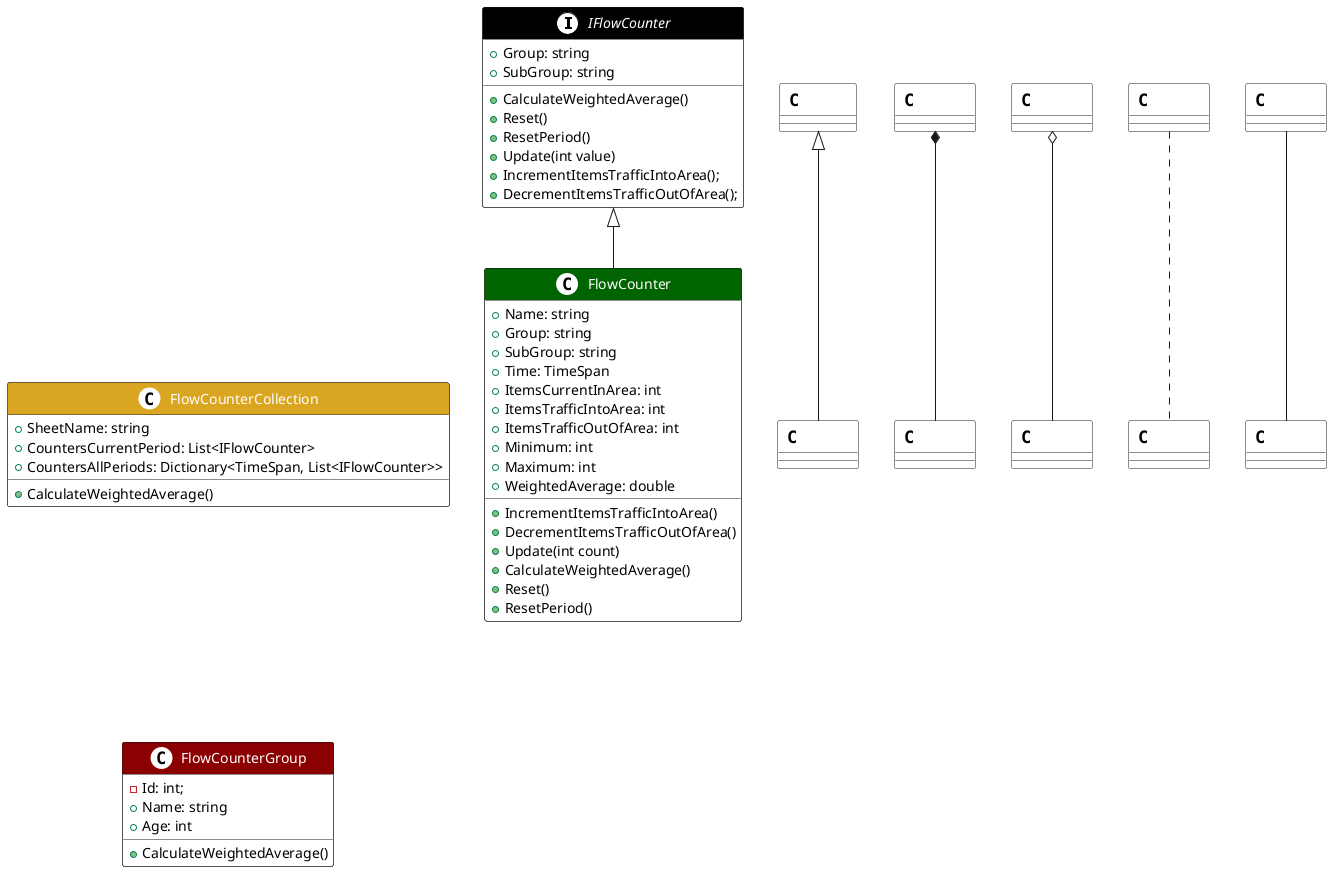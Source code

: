 @startuml
'==============================================================================
'Create classes and interfaces
'==============================================================================

Interface IFlowCounter #header:black
{
	+ Group: string
	+ SubGroup: string
	+ CalculateWeightedAverage()
	+ Reset()
	+ ResetPeriod()
	+ Update(int value)
	+ IncrementItemsTrafficIntoArea();
	+ DecrementItemsTrafficOutOfArea();
}

Class FlowCounterCollection #header:goldenrod
{
	+ SheetName: string
	+ CountersCurrentPeriod: List<IFlowCounter>
	+ CountersAllPeriods: Dictionary<TimeSpan, List<IFlowCounter>>

	+ CalculateWeightedAverage()
}

Class FlowCounter #header:darkgreen;
{
	+ Name: string
	+ Group: string
	+ SubGroup: string
	+ Time: TimeSpan
	+ ItemsCurrentInArea: int
	+ ItemsTrafficIntoArea: int
	+ ItemsTrafficOutOfArea: int
	+ Minimum: int
	+ Maximum: int
	+ WeightedAverage: double
	+ IncrementItemsTrafficIntoArea()
	+ DecrementItemsTrafficOutOfArea()
	+ Update(int count)
	+ CalculateWeightedAverage()
	+ Reset()
	+ ResetPeriod()
}

Class FlowCounterGroup #header:darkred
{
	- Id: int;
	+ Name: string
	+ Age: int
	+ CalculateWeightedAverage()
}

'==============================================================================
'Connect components here
'==============================================================================

IFlowCounter <|-- FlowCounter
FlowCounterCollection -[hidden]> FlowCounter
FlowCounterCollection -[hidden]--> FlowCounterGroup 

Person <|-- Class02
Class03 *-- Class04
Class05 o-- Class06
Class07 .. Class08
Class09 -- Class10

'==============================================================================
'Setup Styles 
'==============================================================================

<style>
	'========================================================
	'Interface - SpotInterface is the round circle with (I)
	'========================================================
	spotInterface
	{
		BackgroundColor white
		LineColor black
		FontName SansSerif
		FontColor black
	}

	Interface
	{
		FontColor black
		BackgroundColor white
		header 
		{
			FontSize 14
			FontColor white
			FontStyle regular
		}
	}

	'========================================================
	'Class: SpotClass is the round circle with (C)
	'========================================================
	spotClass 
	{
		BackgroundColor white
		LineColor white
		FontName SansSerif
		FontColor black
	}

	classDiagram 
	{
		class 
		{
			FontColor black
			BackgroundColor white
			header 
			{
				FontSize 14
				FontColor white
				FontStyle regular
			}
		}
	}
</style>

@enduml
